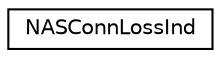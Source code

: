 digraph "Graphical Class Hierarchy"
{
 // LATEX_PDF_SIZE
  edge [fontname="Helvetica",fontsize="10",labelfontname="Helvetica",labelfontsize="10"];
  node [fontname="Helvetica",fontsize="10",shape=record];
  rankdir="LR";
  Node0 [label="NASConnLossInd",height=0.2,width=0.4,color="black", fillcolor="white", style="filled",URL="$structNASConnLossInd.html",tooltip=" "];
}
